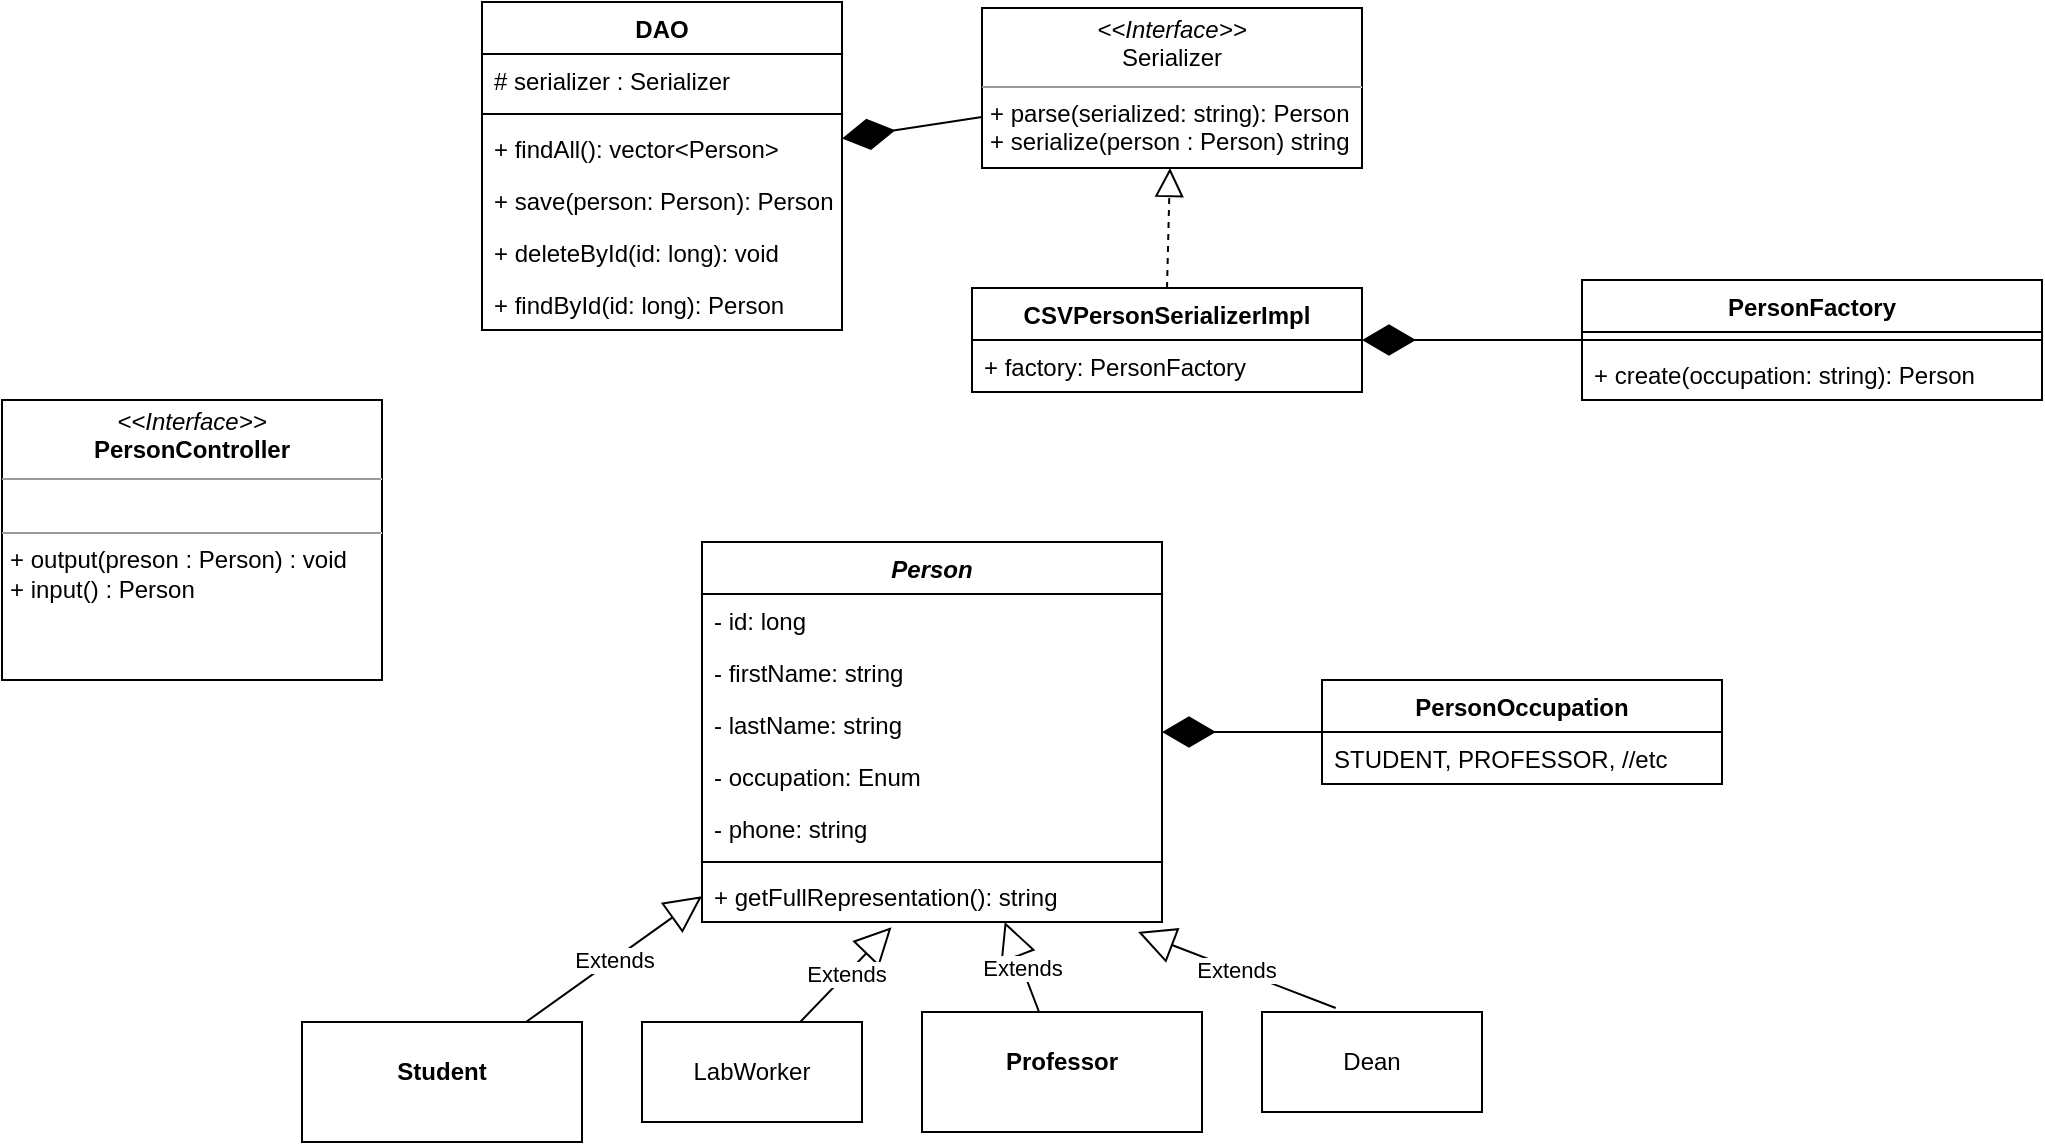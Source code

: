 <mxfile version="22.1.5" type="github">
  <diagram id="C5RBs43oDa-KdzZeNtuy" name="Page-1">
    <mxGraphModel dx="572" dy="1694" grid="1" gridSize="10" guides="1" tooltips="1" connect="1" arrows="1" fold="1" page="1" pageScale="1" pageWidth="827" pageHeight="1169" math="0" shadow="0">
      <root>
        <mxCell id="WIyWlLk6GJQsqaUBKTNV-0" />
        <mxCell id="WIyWlLk6GJQsqaUBKTNV-1" parent="WIyWlLk6GJQsqaUBKTNV-0" />
        <mxCell id="8A0uDx2P0iQk1y7sVwv4-5" value="&lt;i&gt;Person&lt;/i&gt;" style="swimlane;fontStyle=1;align=center;verticalAlign=top;childLayout=stackLayout;horizontal=1;startSize=26;horizontalStack=0;resizeParent=1;resizeParentMax=0;resizeLast=0;collapsible=1;marginBottom=0;whiteSpace=wrap;html=1;" parent="WIyWlLk6GJQsqaUBKTNV-1" vertex="1">
          <mxGeometry x="480" y="10" width="230" height="190" as="geometry" />
        </mxCell>
        <mxCell id="8A0uDx2P0iQk1y7sVwv4-23" value="- id: long" style="text;strokeColor=none;fillColor=none;align=left;verticalAlign=top;spacingLeft=4;spacingRight=4;overflow=hidden;rotatable=0;points=[[0,0.5],[1,0.5]];portConstraint=eastwest;whiteSpace=wrap;html=1;" parent="8A0uDx2P0iQk1y7sVwv4-5" vertex="1">
          <mxGeometry y="26" width="230" height="26" as="geometry" />
        </mxCell>
        <mxCell id="8A0uDx2P0iQk1y7sVwv4-2" value="- firstName: string" style="text;strokeColor=none;fillColor=none;align=left;verticalAlign=top;spacingLeft=4;spacingRight=4;overflow=hidden;rotatable=0;points=[[0,0.5],[1,0.5]];portConstraint=eastwest;whiteSpace=wrap;html=1;" parent="8A0uDx2P0iQk1y7sVwv4-5" vertex="1">
          <mxGeometry y="52" width="230" height="26" as="geometry" />
        </mxCell>
        <mxCell id="8A0uDx2P0iQk1y7sVwv4-9" value="- lastName: string" style="text;strokeColor=none;fillColor=none;align=left;verticalAlign=top;spacingLeft=4;spacingRight=4;overflow=hidden;rotatable=0;points=[[0,0.5],[1,0.5]];portConstraint=eastwest;whiteSpace=wrap;html=1;" parent="8A0uDx2P0iQk1y7sVwv4-5" vertex="1">
          <mxGeometry y="78" width="230" height="26" as="geometry" />
        </mxCell>
        <mxCell id="8A0uDx2P0iQk1y7sVwv4-26" value="- occupation: Enum" style="text;strokeColor=none;fillColor=none;align=left;verticalAlign=top;spacingLeft=4;spacingRight=4;overflow=hidden;rotatable=0;points=[[0,0.5],[1,0.5]];portConstraint=eastwest;whiteSpace=wrap;html=1;" parent="8A0uDx2P0iQk1y7sVwv4-5" vertex="1">
          <mxGeometry y="104" width="230" height="26" as="geometry" />
        </mxCell>
        <mxCell id="8A0uDx2P0iQk1y7sVwv4-10" value="- phone: string" style="text;strokeColor=none;fillColor=none;align=left;verticalAlign=top;spacingLeft=4;spacingRight=4;overflow=hidden;rotatable=0;points=[[0,0.5],[1,0.5]];portConstraint=eastwest;whiteSpace=wrap;html=1;" parent="8A0uDx2P0iQk1y7sVwv4-5" vertex="1">
          <mxGeometry y="130" width="230" height="26" as="geometry" />
        </mxCell>
        <mxCell id="8A0uDx2P0iQk1y7sVwv4-7" value="" style="line;strokeWidth=1;fillColor=none;align=left;verticalAlign=middle;spacingTop=-1;spacingLeft=3;spacingRight=3;rotatable=0;labelPosition=right;points=[];portConstraint=eastwest;strokeColor=inherit;" parent="8A0uDx2P0iQk1y7sVwv4-5" vertex="1">
          <mxGeometry y="156" width="230" height="8" as="geometry" />
        </mxCell>
        <mxCell id="8A0uDx2P0iQk1y7sVwv4-24" value="+ getFullRepresentation(): string" style="text;strokeColor=none;fillColor=none;align=left;verticalAlign=top;spacingLeft=4;spacingRight=4;overflow=hidden;rotatable=0;points=[[0,0.5],[1,0.5]];portConstraint=eastwest;whiteSpace=wrap;html=1;" parent="8A0uDx2P0iQk1y7sVwv4-5" vertex="1">
          <mxGeometry y="164" width="230" height="26" as="geometry" />
        </mxCell>
        <mxCell id="8A0uDx2P0iQk1y7sVwv4-13" value="&lt;p style=&quot;margin:0px;margin-top:4px;text-align:center;&quot;&gt;&lt;i&gt;&amp;lt;&amp;lt;Interface&amp;gt;&amp;gt;&lt;/i&gt;&lt;br&gt;Serializer&lt;/p&gt;&lt;hr size=&quot;1&quot;&gt;&lt;p style=&quot;margin:0px;margin-left:4px;&quot;&gt;+ parse(serialized: string): Person&lt;/p&gt;&lt;p style=&quot;margin:0px;margin-left:4px;&quot;&gt;+ serialize(person : Person) string&lt;/p&gt;" style="verticalAlign=top;align=left;overflow=fill;fontSize=12;fontFamily=Helvetica;html=1;whiteSpace=wrap;" parent="WIyWlLk6GJQsqaUBKTNV-1" vertex="1">
          <mxGeometry x="620" y="-257" width="190" height="80" as="geometry" />
        </mxCell>
        <mxCell id="8A0uDx2P0iQk1y7sVwv4-14" value="DAO" style="swimlane;fontStyle=1;align=center;verticalAlign=top;childLayout=stackLayout;horizontal=1;startSize=26;horizontalStack=0;resizeParent=1;resizeParentMax=0;resizeLast=0;collapsible=1;marginBottom=0;whiteSpace=wrap;html=1;" parent="WIyWlLk6GJQsqaUBKTNV-1" vertex="1">
          <mxGeometry x="370" y="-260" width="180" height="164" as="geometry" />
        </mxCell>
        <mxCell id="8A0uDx2P0iQk1y7sVwv4-15" value="# serializer : Serializer" style="text;strokeColor=none;fillColor=none;align=left;verticalAlign=top;spacingLeft=4;spacingRight=4;overflow=hidden;rotatable=0;points=[[0,0.5],[1,0.5]];portConstraint=eastwest;whiteSpace=wrap;html=1;" parent="8A0uDx2P0iQk1y7sVwv4-14" vertex="1">
          <mxGeometry y="26" width="180" height="26" as="geometry" />
        </mxCell>
        <mxCell id="8A0uDx2P0iQk1y7sVwv4-16" value="" style="line;strokeWidth=1;fillColor=none;align=left;verticalAlign=middle;spacingTop=-1;spacingLeft=3;spacingRight=3;rotatable=0;labelPosition=right;points=[];portConstraint=eastwest;strokeColor=inherit;" parent="8A0uDx2P0iQk1y7sVwv4-14" vertex="1">
          <mxGeometry y="52" width="180" height="8" as="geometry" />
        </mxCell>
        <mxCell id="8A0uDx2P0iQk1y7sVwv4-20" value="+ findAll(): vector&amp;lt;Person&amp;gt;" style="text;strokeColor=none;fillColor=none;align=left;verticalAlign=top;spacingLeft=4;spacingRight=4;overflow=hidden;rotatable=0;points=[[0,0.5],[1,0.5]];portConstraint=eastwest;whiteSpace=wrap;html=1;" parent="8A0uDx2P0iQk1y7sVwv4-14" vertex="1">
          <mxGeometry y="60" width="180" height="26" as="geometry" />
        </mxCell>
        <mxCell id="8A0uDx2P0iQk1y7sVwv4-22" value="+ save(person: Person): Person" style="text;strokeColor=none;fillColor=none;align=left;verticalAlign=top;spacingLeft=4;spacingRight=4;overflow=hidden;rotatable=0;points=[[0,0.5],[1,0.5]];portConstraint=eastwest;whiteSpace=wrap;html=1;" parent="8A0uDx2P0iQk1y7sVwv4-14" vertex="1">
          <mxGeometry y="86" width="180" height="26" as="geometry" />
        </mxCell>
        <mxCell id="8A0uDx2P0iQk1y7sVwv4-21" value="+ deleteById(id: long): void" style="text;strokeColor=none;fillColor=none;align=left;verticalAlign=top;spacingLeft=4;spacingRight=4;overflow=hidden;rotatable=0;points=[[0,0.5],[1,0.5]];portConstraint=eastwest;whiteSpace=wrap;html=1;" parent="8A0uDx2P0iQk1y7sVwv4-14" vertex="1">
          <mxGeometry y="112" width="180" height="26" as="geometry" />
        </mxCell>
        <mxCell id="8A0uDx2P0iQk1y7sVwv4-19" value="+ findById(id: long): Person" style="text;strokeColor=none;fillColor=none;align=left;verticalAlign=top;spacingLeft=4;spacingRight=4;overflow=hidden;rotatable=0;points=[[0,0.5],[1,0.5]];portConstraint=eastwest;whiteSpace=wrap;html=1;" parent="8A0uDx2P0iQk1y7sVwv4-14" vertex="1">
          <mxGeometry y="138" width="180" height="26" as="geometry" />
        </mxCell>
        <mxCell id="8A0uDx2P0iQk1y7sVwv4-18" value="" style="endArrow=diamondThin;endFill=1;endSize=24;html=1;rounded=0;" parent="WIyWlLk6GJQsqaUBKTNV-1" source="8A0uDx2P0iQk1y7sVwv4-13" target="8A0uDx2P0iQk1y7sVwv4-14" edge="1">
          <mxGeometry width="160" relative="1" as="geometry">
            <mxPoint x="490" y="-120" as="sourcePoint" />
            <mxPoint x="650" y="-120" as="targetPoint" />
          </mxGeometry>
        </mxCell>
        <mxCell id="8A0uDx2P0iQk1y7sVwv4-27" value="&lt;p style=&quot;margin:0px;margin-top:4px;text-align:center;&quot;&gt;&lt;br&gt;&lt;b&gt;Student&lt;/b&gt;&lt;/p&gt;" style="verticalAlign=top;align=left;overflow=fill;fontSize=12;fontFamily=Helvetica;html=1;whiteSpace=wrap;" parent="WIyWlLk6GJQsqaUBKTNV-1" vertex="1">
          <mxGeometry x="280" y="250" width="140" height="60" as="geometry" />
        </mxCell>
        <mxCell id="8A0uDx2P0iQk1y7sVwv4-29" value="&lt;p style=&quot;margin:0px;margin-top:4px;text-align:center;&quot;&gt;&lt;br&gt;&lt;b&gt;Professor&lt;/b&gt;&lt;/p&gt;" style="verticalAlign=top;align=left;overflow=fill;fontSize=12;fontFamily=Helvetica;html=1;whiteSpace=wrap;" parent="WIyWlLk6GJQsqaUBKTNV-1" vertex="1">
          <mxGeometry x="590" y="245" width="140" height="60" as="geometry" />
        </mxCell>
        <mxCell id="8A0uDx2P0iQk1y7sVwv4-30" value="Extends" style="endArrow=block;endSize=16;endFill=0;html=1;rounded=0;" parent="WIyWlLk6GJQsqaUBKTNV-1" source="8A0uDx2P0iQk1y7sVwv4-27" target="8A0uDx2P0iQk1y7sVwv4-5" edge="1">
          <mxGeometry width="160" relative="1" as="geometry">
            <mxPoint x="530" y="360" as="sourcePoint" />
            <mxPoint x="690" y="360" as="targetPoint" />
          </mxGeometry>
        </mxCell>
        <mxCell id="8A0uDx2P0iQk1y7sVwv4-31" value="Extends" style="endArrow=block;endSize=16;endFill=0;html=1;rounded=0;" parent="WIyWlLk6GJQsqaUBKTNV-1" source="8A0uDx2P0iQk1y7sVwv4-29" target="8A0uDx2P0iQk1y7sVwv4-5" edge="1">
          <mxGeometry width="160" relative="1" as="geometry">
            <mxPoint x="530" y="310" as="sourcePoint" />
            <mxPoint x="610" y="-50" as="targetPoint" />
          </mxGeometry>
        </mxCell>
        <mxCell id="oRMmGEAuUMt5CqdnRG8J-0" value="&lt;p style=&quot;margin:0px;margin-top:4px;text-align:center;&quot;&gt;&lt;i&gt;&amp;lt;&amp;lt;Interface&amp;gt;&amp;gt;&lt;/i&gt;&lt;br&gt;&lt;b&gt;PersonController&lt;/b&gt;&lt;/p&gt;&lt;hr size=&quot;1&quot;&gt;&lt;p style=&quot;margin:0px;margin-left:4px;&quot;&gt;&lt;br&gt;&lt;/p&gt;&lt;hr size=&quot;1&quot;&gt;&lt;p style=&quot;margin:0px;margin-left:4px;&quot;&gt;+ output(preson : Person) : void&lt;/p&gt;&lt;p style=&quot;margin:0px;margin-left:4px;&quot;&gt;+ input() : Person&lt;/p&gt;" style="verticalAlign=top;align=left;overflow=fill;fontSize=12;fontFamily=Helvetica;html=1;whiteSpace=wrap;" vertex="1" parent="WIyWlLk6GJQsqaUBKTNV-1">
          <mxGeometry x="130" y="-61" width="190" height="140" as="geometry" />
        </mxCell>
        <mxCell id="oRMmGEAuUMt5CqdnRG8J-1" value="PersonFactory" style="swimlane;fontStyle=1;align=center;verticalAlign=top;childLayout=stackLayout;horizontal=1;startSize=26;horizontalStack=0;resizeParent=1;resizeParentMax=0;resizeLast=0;collapsible=1;marginBottom=0;whiteSpace=wrap;html=1;" vertex="1" parent="WIyWlLk6GJQsqaUBKTNV-1">
          <mxGeometry x="920" y="-121" width="230" height="60" as="geometry" />
        </mxCell>
        <mxCell id="oRMmGEAuUMt5CqdnRG8J-3" value="" style="line;strokeWidth=1;fillColor=none;align=left;verticalAlign=middle;spacingTop=-1;spacingLeft=3;spacingRight=3;rotatable=0;labelPosition=right;points=[];portConstraint=eastwest;strokeColor=inherit;" vertex="1" parent="oRMmGEAuUMt5CqdnRG8J-1">
          <mxGeometry y="26" width="230" height="8" as="geometry" />
        </mxCell>
        <mxCell id="oRMmGEAuUMt5CqdnRG8J-4" value="+ create(occupation: string): Person" style="text;strokeColor=none;fillColor=none;align=left;verticalAlign=top;spacingLeft=4;spacingRight=4;overflow=hidden;rotatable=0;points=[[0,0.5],[1,0.5]];portConstraint=eastwest;whiteSpace=wrap;html=1;" vertex="1" parent="oRMmGEAuUMt5CqdnRG8J-1">
          <mxGeometry y="34" width="230" height="26" as="geometry" />
        </mxCell>
        <mxCell id="oRMmGEAuUMt5CqdnRG8J-5" value="CSVPersonSerializerImpl" style="swimlane;fontStyle=1;align=center;verticalAlign=top;childLayout=stackLayout;horizontal=1;startSize=26;horizontalStack=0;resizeParent=1;resizeParentMax=0;resizeLast=0;collapsible=1;marginBottom=0;whiteSpace=wrap;html=1;" vertex="1" parent="WIyWlLk6GJQsqaUBKTNV-1">
          <mxGeometry x="615" y="-117" width="195" height="52" as="geometry" />
        </mxCell>
        <mxCell id="oRMmGEAuUMt5CqdnRG8J-6" value="+ factory: PersonFactory" style="text;strokeColor=none;fillColor=none;align=left;verticalAlign=top;spacingLeft=4;spacingRight=4;overflow=hidden;rotatable=0;points=[[0,0.5],[1,0.5]];portConstraint=eastwest;whiteSpace=wrap;html=1;" vertex="1" parent="oRMmGEAuUMt5CqdnRG8J-5">
          <mxGeometry y="26" width="195" height="26" as="geometry" />
        </mxCell>
        <mxCell id="oRMmGEAuUMt5CqdnRG8J-9" value="" style="endArrow=block;dashed=1;endFill=0;endSize=12;html=1;rounded=0;exitX=0.5;exitY=0;exitDx=0;exitDy=0;" edge="1" parent="WIyWlLk6GJQsqaUBKTNV-1" source="oRMmGEAuUMt5CqdnRG8J-5" target="8A0uDx2P0iQk1y7sVwv4-13">
          <mxGeometry width="160" relative="1" as="geometry">
            <mxPoint x="715" y="-110" as="sourcePoint" />
            <mxPoint x="580" y="-20" as="targetPoint" />
          </mxGeometry>
        </mxCell>
        <mxCell id="oRMmGEAuUMt5CqdnRG8J-10" value="" style="endArrow=diamondThin;endFill=1;endSize=24;html=1;rounded=0;" edge="1" parent="WIyWlLk6GJQsqaUBKTNV-1" source="oRMmGEAuUMt5CqdnRG8J-1" target="oRMmGEAuUMt5CqdnRG8J-5">
          <mxGeometry width="160" relative="1" as="geometry">
            <mxPoint x="800" y="30" as="sourcePoint" />
            <mxPoint x="960" y="30" as="targetPoint" />
          </mxGeometry>
        </mxCell>
        <mxCell id="oRMmGEAuUMt5CqdnRG8J-11" value="PersonOccupation" style="swimlane;fontStyle=1;align=center;verticalAlign=top;childLayout=stackLayout;horizontal=1;startSize=26;horizontalStack=0;resizeParent=1;resizeParentMax=0;resizeLast=0;collapsible=1;marginBottom=0;whiteSpace=wrap;html=1;" vertex="1" parent="WIyWlLk6GJQsqaUBKTNV-1">
          <mxGeometry x="790" y="79" width="200" height="52" as="geometry" />
        </mxCell>
        <mxCell id="oRMmGEAuUMt5CqdnRG8J-14" value="STUDENT, PROFESSOR, //etc" style="text;strokeColor=none;fillColor=none;align=left;verticalAlign=top;spacingLeft=4;spacingRight=4;overflow=hidden;rotatable=0;points=[[0,0.5],[1,0.5]];portConstraint=eastwest;whiteSpace=wrap;html=1;" vertex="1" parent="oRMmGEAuUMt5CqdnRG8J-11">
          <mxGeometry y="26" width="200" height="26" as="geometry" />
        </mxCell>
        <mxCell id="oRMmGEAuUMt5CqdnRG8J-15" value="" style="endArrow=diamondThin;endFill=1;endSize=24;html=1;rounded=0;" edge="1" parent="WIyWlLk6GJQsqaUBKTNV-1" source="oRMmGEAuUMt5CqdnRG8J-11" target="8A0uDx2P0iQk1y7sVwv4-5">
          <mxGeometry width="160" relative="1" as="geometry">
            <mxPoint x="760" y="220" as="sourcePoint" />
            <mxPoint x="920" y="220" as="targetPoint" />
          </mxGeometry>
        </mxCell>
        <mxCell id="oRMmGEAuUMt5CqdnRG8J-17" value="LabWorker" style="html=1;whiteSpace=wrap;" vertex="1" parent="WIyWlLk6GJQsqaUBKTNV-1">
          <mxGeometry x="450" y="250" width="110" height="50" as="geometry" />
        </mxCell>
        <mxCell id="oRMmGEAuUMt5CqdnRG8J-18" value="Extends" style="endArrow=block;endSize=16;endFill=0;html=1;rounded=0;entryX=0.412;entryY=1.1;entryDx=0;entryDy=0;entryPerimeter=0;" edge="1" parent="WIyWlLk6GJQsqaUBKTNV-1" source="oRMmGEAuUMt5CqdnRG8J-17" target="8A0uDx2P0iQk1y7sVwv4-24">
          <mxGeometry width="160" relative="1" as="geometry">
            <mxPoint x="458" y="270" as="sourcePoint" />
            <mxPoint x="515" y="210" as="targetPoint" />
          </mxGeometry>
        </mxCell>
        <mxCell id="oRMmGEAuUMt5CqdnRG8J-19" value="Dean" style="html=1;whiteSpace=wrap;" vertex="1" parent="WIyWlLk6GJQsqaUBKTNV-1">
          <mxGeometry x="760" y="245" width="110" height="50" as="geometry" />
        </mxCell>
        <mxCell id="oRMmGEAuUMt5CqdnRG8J-20" value="Extends" style="endArrow=block;endSize=16;endFill=0;html=1;rounded=0;entryX=0.948;entryY=1.192;entryDx=0;entryDy=0;entryPerimeter=0;exitX=0.335;exitY=-0.04;exitDx=0;exitDy=0;exitPerimeter=0;" edge="1" parent="WIyWlLk6GJQsqaUBKTNV-1" source="oRMmGEAuUMt5CqdnRG8J-19" target="8A0uDx2P0iQk1y7sVwv4-24">
          <mxGeometry width="160" relative="1" as="geometry">
            <mxPoint x="710" y="275" as="sourcePoint" />
            <mxPoint x="668" y="210" as="targetPoint" />
          </mxGeometry>
        </mxCell>
      </root>
    </mxGraphModel>
  </diagram>
</mxfile>
